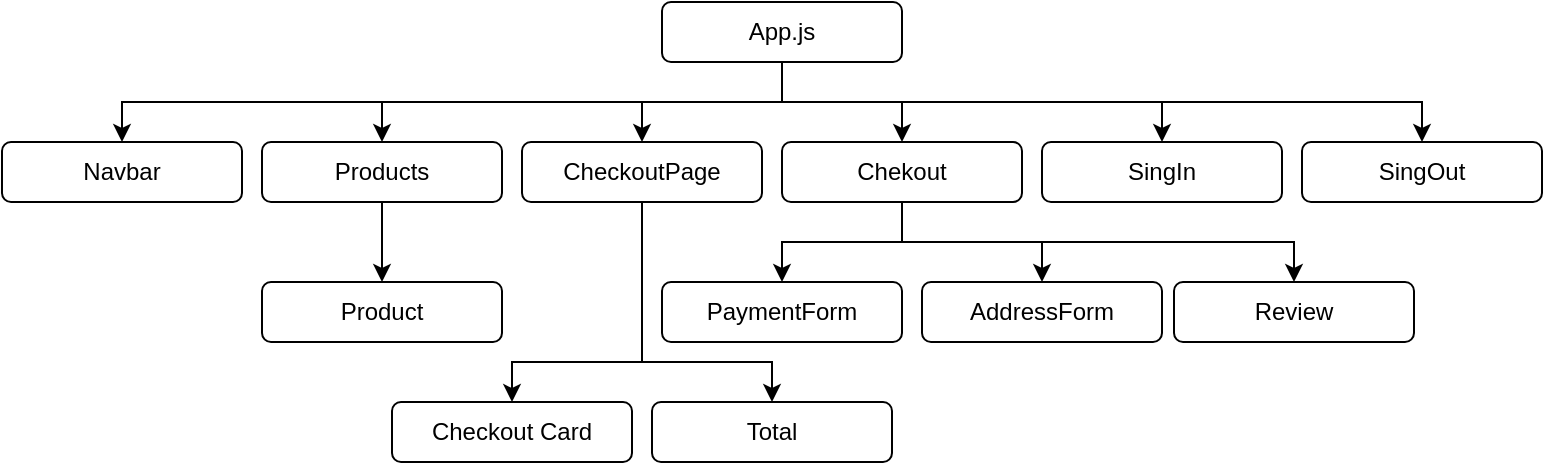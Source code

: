 <mxfile version="17.1.3" type="github">
  <diagram id="Niab_MxwBO8Usrzo0Dv_" name="Page-1">
    <mxGraphModel dx="836" dy="438" grid="1" gridSize="10" guides="1" tooltips="1" connect="1" arrows="1" fold="1" page="1" pageScale="1" pageWidth="827" pageHeight="1169" math="0" shadow="0">
      <root>
        <mxCell id="0" />
        <mxCell id="1" parent="0" />
        <mxCell id="W3riJsLocjhBonyXqWrv-14" style="edgeStyle=orthogonalEdgeStyle;rounded=0;orthogonalLoop=1;jettySize=auto;html=1;exitX=0.5;exitY=1;exitDx=0;exitDy=0;" edge="1" parent="1" source="W3riJsLocjhBonyXqWrv-1" target="W3riJsLocjhBonyXqWrv-2">
          <mxGeometry relative="1" as="geometry">
            <Array as="points">
              <mxPoint x="490" y="780" />
              <mxPoint x="160" y="780" />
            </Array>
          </mxGeometry>
        </mxCell>
        <mxCell id="W3riJsLocjhBonyXqWrv-1" value="App.js" style="rounded=1;whiteSpace=wrap;html=1;" vertex="1" parent="1">
          <mxGeometry x="430" y="730" width="120" height="30" as="geometry" />
        </mxCell>
        <mxCell id="W3riJsLocjhBonyXqWrv-2" value="Navbar" style="rounded=1;whiteSpace=wrap;html=1;" vertex="1" parent="1">
          <mxGeometry x="100" y="800" width="120" height="30" as="geometry" />
        </mxCell>
        <mxCell id="W3riJsLocjhBonyXqWrv-20" style="edgeStyle=orthogonalEdgeStyle;rounded=0;orthogonalLoop=1;jettySize=auto;html=1;exitX=0.5;exitY=1;exitDx=0;exitDy=0;entryX=0.5;entryY=0;entryDx=0;entryDy=0;" edge="1" parent="1" source="W3riJsLocjhBonyXqWrv-3" target="W3riJsLocjhBonyXqWrv-8">
          <mxGeometry relative="1" as="geometry" />
        </mxCell>
        <mxCell id="W3riJsLocjhBonyXqWrv-3" value="Products" style="rounded=1;whiteSpace=wrap;html=1;" vertex="1" parent="1">
          <mxGeometry x="230" y="800" width="120" height="30" as="geometry" />
        </mxCell>
        <mxCell id="W3riJsLocjhBonyXqWrv-21" style="edgeStyle=orthogonalEdgeStyle;rounded=0;orthogonalLoop=1;jettySize=auto;html=1;exitX=0.5;exitY=1;exitDx=0;exitDy=0;entryX=0.5;entryY=0;entryDx=0;entryDy=0;" edge="1" parent="1" source="W3riJsLocjhBonyXqWrv-4" target="W3riJsLocjhBonyXqWrv-9">
          <mxGeometry relative="1" as="geometry">
            <Array as="points">
              <mxPoint x="420" y="910" />
              <mxPoint x="355" y="910" />
            </Array>
          </mxGeometry>
        </mxCell>
        <mxCell id="W3riJsLocjhBonyXqWrv-22" style="edgeStyle=orthogonalEdgeStyle;rounded=0;orthogonalLoop=1;jettySize=auto;html=1;exitX=0.5;exitY=1;exitDx=0;exitDy=0;" edge="1" parent="1" source="W3riJsLocjhBonyXqWrv-4" target="W3riJsLocjhBonyXqWrv-10">
          <mxGeometry relative="1" as="geometry">
            <Array as="points">
              <mxPoint x="420" y="910" />
              <mxPoint x="485" y="910" />
            </Array>
          </mxGeometry>
        </mxCell>
        <mxCell id="W3riJsLocjhBonyXqWrv-4" value="CheckoutPage" style="rounded=1;whiteSpace=wrap;html=1;" vertex="1" parent="1">
          <mxGeometry x="360" y="800" width="120" height="30" as="geometry" />
        </mxCell>
        <mxCell id="W3riJsLocjhBonyXqWrv-23" style="edgeStyle=orthogonalEdgeStyle;rounded=0;orthogonalLoop=1;jettySize=auto;html=1;exitX=0.5;exitY=1;exitDx=0;exitDy=0;entryX=0.5;entryY=0;entryDx=0;entryDy=0;" edge="1" parent="1" source="W3riJsLocjhBonyXqWrv-5" target="W3riJsLocjhBonyXqWrv-11">
          <mxGeometry relative="1" as="geometry" />
        </mxCell>
        <mxCell id="W3riJsLocjhBonyXqWrv-24" style="edgeStyle=orthogonalEdgeStyle;rounded=0;orthogonalLoop=1;jettySize=auto;html=1;exitX=0.5;exitY=1;exitDx=0;exitDy=0;entryX=0.5;entryY=0;entryDx=0;entryDy=0;" edge="1" parent="1" source="W3riJsLocjhBonyXqWrv-5" target="W3riJsLocjhBonyXqWrv-12">
          <mxGeometry relative="1" as="geometry" />
        </mxCell>
        <mxCell id="W3riJsLocjhBonyXqWrv-25" style="edgeStyle=orthogonalEdgeStyle;rounded=0;orthogonalLoop=1;jettySize=auto;html=1;exitX=0.5;exitY=1;exitDx=0;exitDy=0;entryX=0.5;entryY=0;entryDx=0;entryDy=0;" edge="1" parent="1" source="W3riJsLocjhBonyXqWrv-5" target="W3riJsLocjhBonyXqWrv-13">
          <mxGeometry relative="1" as="geometry" />
        </mxCell>
        <mxCell id="W3riJsLocjhBonyXqWrv-5" value="Chekout" style="rounded=1;whiteSpace=wrap;html=1;" vertex="1" parent="1">
          <mxGeometry x="490" y="800" width="120" height="30" as="geometry" />
        </mxCell>
        <mxCell id="W3riJsLocjhBonyXqWrv-6" value="SingIn" style="rounded=1;whiteSpace=wrap;html=1;" vertex="1" parent="1">
          <mxGeometry x="620" y="800" width="120" height="30" as="geometry" />
        </mxCell>
        <mxCell id="W3riJsLocjhBonyXqWrv-7" value="SingOut" style="rounded=1;whiteSpace=wrap;html=1;" vertex="1" parent="1">
          <mxGeometry x="750" y="800" width="120" height="30" as="geometry" />
        </mxCell>
        <mxCell id="W3riJsLocjhBonyXqWrv-8" value="Product" style="rounded=1;whiteSpace=wrap;html=1;" vertex="1" parent="1">
          <mxGeometry x="230" y="870" width="120" height="30" as="geometry" />
        </mxCell>
        <mxCell id="W3riJsLocjhBonyXqWrv-9" value="Checkout Card" style="rounded=1;whiteSpace=wrap;html=1;" vertex="1" parent="1">
          <mxGeometry x="295" y="930" width="120" height="30" as="geometry" />
        </mxCell>
        <mxCell id="W3riJsLocjhBonyXqWrv-10" value="Total" style="rounded=1;whiteSpace=wrap;html=1;" vertex="1" parent="1">
          <mxGeometry x="425" y="930" width="120" height="30" as="geometry" />
        </mxCell>
        <mxCell id="W3riJsLocjhBonyXqWrv-11" value="PaymentForm" style="rounded=1;whiteSpace=wrap;html=1;" vertex="1" parent="1">
          <mxGeometry x="430" y="870" width="120" height="30" as="geometry" />
        </mxCell>
        <mxCell id="W3riJsLocjhBonyXqWrv-12" value="AddressForm" style="rounded=1;whiteSpace=wrap;html=1;" vertex="1" parent="1">
          <mxGeometry x="560" y="870" width="120" height="30" as="geometry" />
        </mxCell>
        <mxCell id="W3riJsLocjhBonyXqWrv-13" value="Review" style="rounded=1;whiteSpace=wrap;html=1;" vertex="1" parent="1">
          <mxGeometry x="686" y="870" width="120" height="30" as="geometry" />
        </mxCell>
        <mxCell id="W3riJsLocjhBonyXqWrv-15" style="edgeStyle=orthogonalEdgeStyle;rounded=0;orthogonalLoop=1;jettySize=auto;html=1;exitX=0.5;exitY=1;exitDx=0;exitDy=0;entryX=0.5;entryY=0;entryDx=0;entryDy=0;" edge="1" parent="1" source="W3riJsLocjhBonyXqWrv-1" target="W3riJsLocjhBonyXqWrv-3">
          <mxGeometry relative="1" as="geometry">
            <mxPoint x="500" y="770" as="sourcePoint" />
            <mxPoint x="170" y="810" as="targetPoint" />
            <Array as="points">
              <mxPoint x="490" y="780" />
              <mxPoint x="290" y="780" />
            </Array>
          </mxGeometry>
        </mxCell>
        <mxCell id="W3riJsLocjhBonyXqWrv-16" style="edgeStyle=orthogonalEdgeStyle;rounded=0;orthogonalLoop=1;jettySize=auto;html=1;exitX=0.5;exitY=1;exitDx=0;exitDy=0;" edge="1" parent="1" source="W3riJsLocjhBonyXqWrv-1" target="W3riJsLocjhBonyXqWrv-4">
          <mxGeometry relative="1" as="geometry">
            <mxPoint x="510" y="780" as="sourcePoint" />
            <mxPoint x="180" y="820" as="targetPoint" />
            <Array as="points">
              <mxPoint x="490" y="780" />
              <mxPoint x="420" y="780" />
            </Array>
          </mxGeometry>
        </mxCell>
        <mxCell id="W3riJsLocjhBonyXqWrv-17" style="edgeStyle=orthogonalEdgeStyle;rounded=0;orthogonalLoop=1;jettySize=auto;html=1;exitX=0.5;exitY=1;exitDx=0;exitDy=0;entryX=0.5;entryY=0;entryDx=0;entryDy=0;" edge="1" parent="1" source="W3riJsLocjhBonyXqWrv-1" target="W3riJsLocjhBonyXqWrv-5">
          <mxGeometry relative="1" as="geometry">
            <mxPoint x="520" y="790" as="sourcePoint" />
            <mxPoint x="190" y="830" as="targetPoint" />
            <Array as="points">
              <mxPoint x="490" y="780" />
              <mxPoint x="550" y="780" />
            </Array>
          </mxGeometry>
        </mxCell>
        <mxCell id="W3riJsLocjhBonyXqWrv-18" style="edgeStyle=orthogonalEdgeStyle;rounded=0;orthogonalLoop=1;jettySize=auto;html=1;exitX=0.5;exitY=1;exitDx=0;exitDy=0;entryX=0.5;entryY=0;entryDx=0;entryDy=0;" edge="1" parent="1" source="W3riJsLocjhBonyXqWrv-1" target="W3riJsLocjhBonyXqWrv-6">
          <mxGeometry relative="1" as="geometry">
            <mxPoint x="530" y="800" as="sourcePoint" />
            <mxPoint x="200" y="840" as="targetPoint" />
            <Array as="points">
              <mxPoint x="490" y="780" />
              <mxPoint x="680" y="780" />
            </Array>
          </mxGeometry>
        </mxCell>
        <mxCell id="W3riJsLocjhBonyXqWrv-19" style="edgeStyle=orthogonalEdgeStyle;rounded=0;orthogonalLoop=1;jettySize=auto;html=1;exitX=0.5;exitY=1;exitDx=0;exitDy=0;entryX=0.5;entryY=0;entryDx=0;entryDy=0;" edge="1" parent="1" source="W3riJsLocjhBonyXqWrv-1" target="W3riJsLocjhBonyXqWrv-7">
          <mxGeometry relative="1" as="geometry">
            <mxPoint x="540" y="810" as="sourcePoint" />
            <mxPoint x="210" y="850" as="targetPoint" />
            <Array as="points">
              <mxPoint x="490" y="780" />
              <mxPoint x="810" y="780" />
            </Array>
          </mxGeometry>
        </mxCell>
      </root>
    </mxGraphModel>
  </diagram>
</mxfile>
